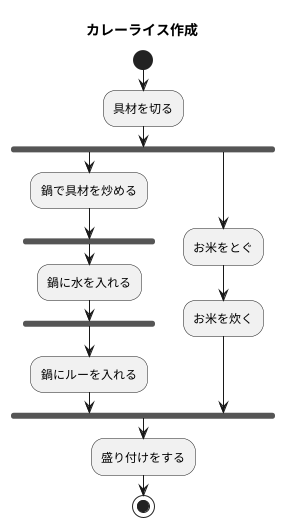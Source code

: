 @startuml カレーライス
title カレーライス作成
start
:具材を切る;
fork
:鍋で具材を炒める;
fork
:鍋に水を入れる;
end fork
:鍋にルーを入れる;
fork again
:お米をとぐ; 
:お米を炊く;
end fork
:盛り付けをする;
stop
@enduml
@enduml